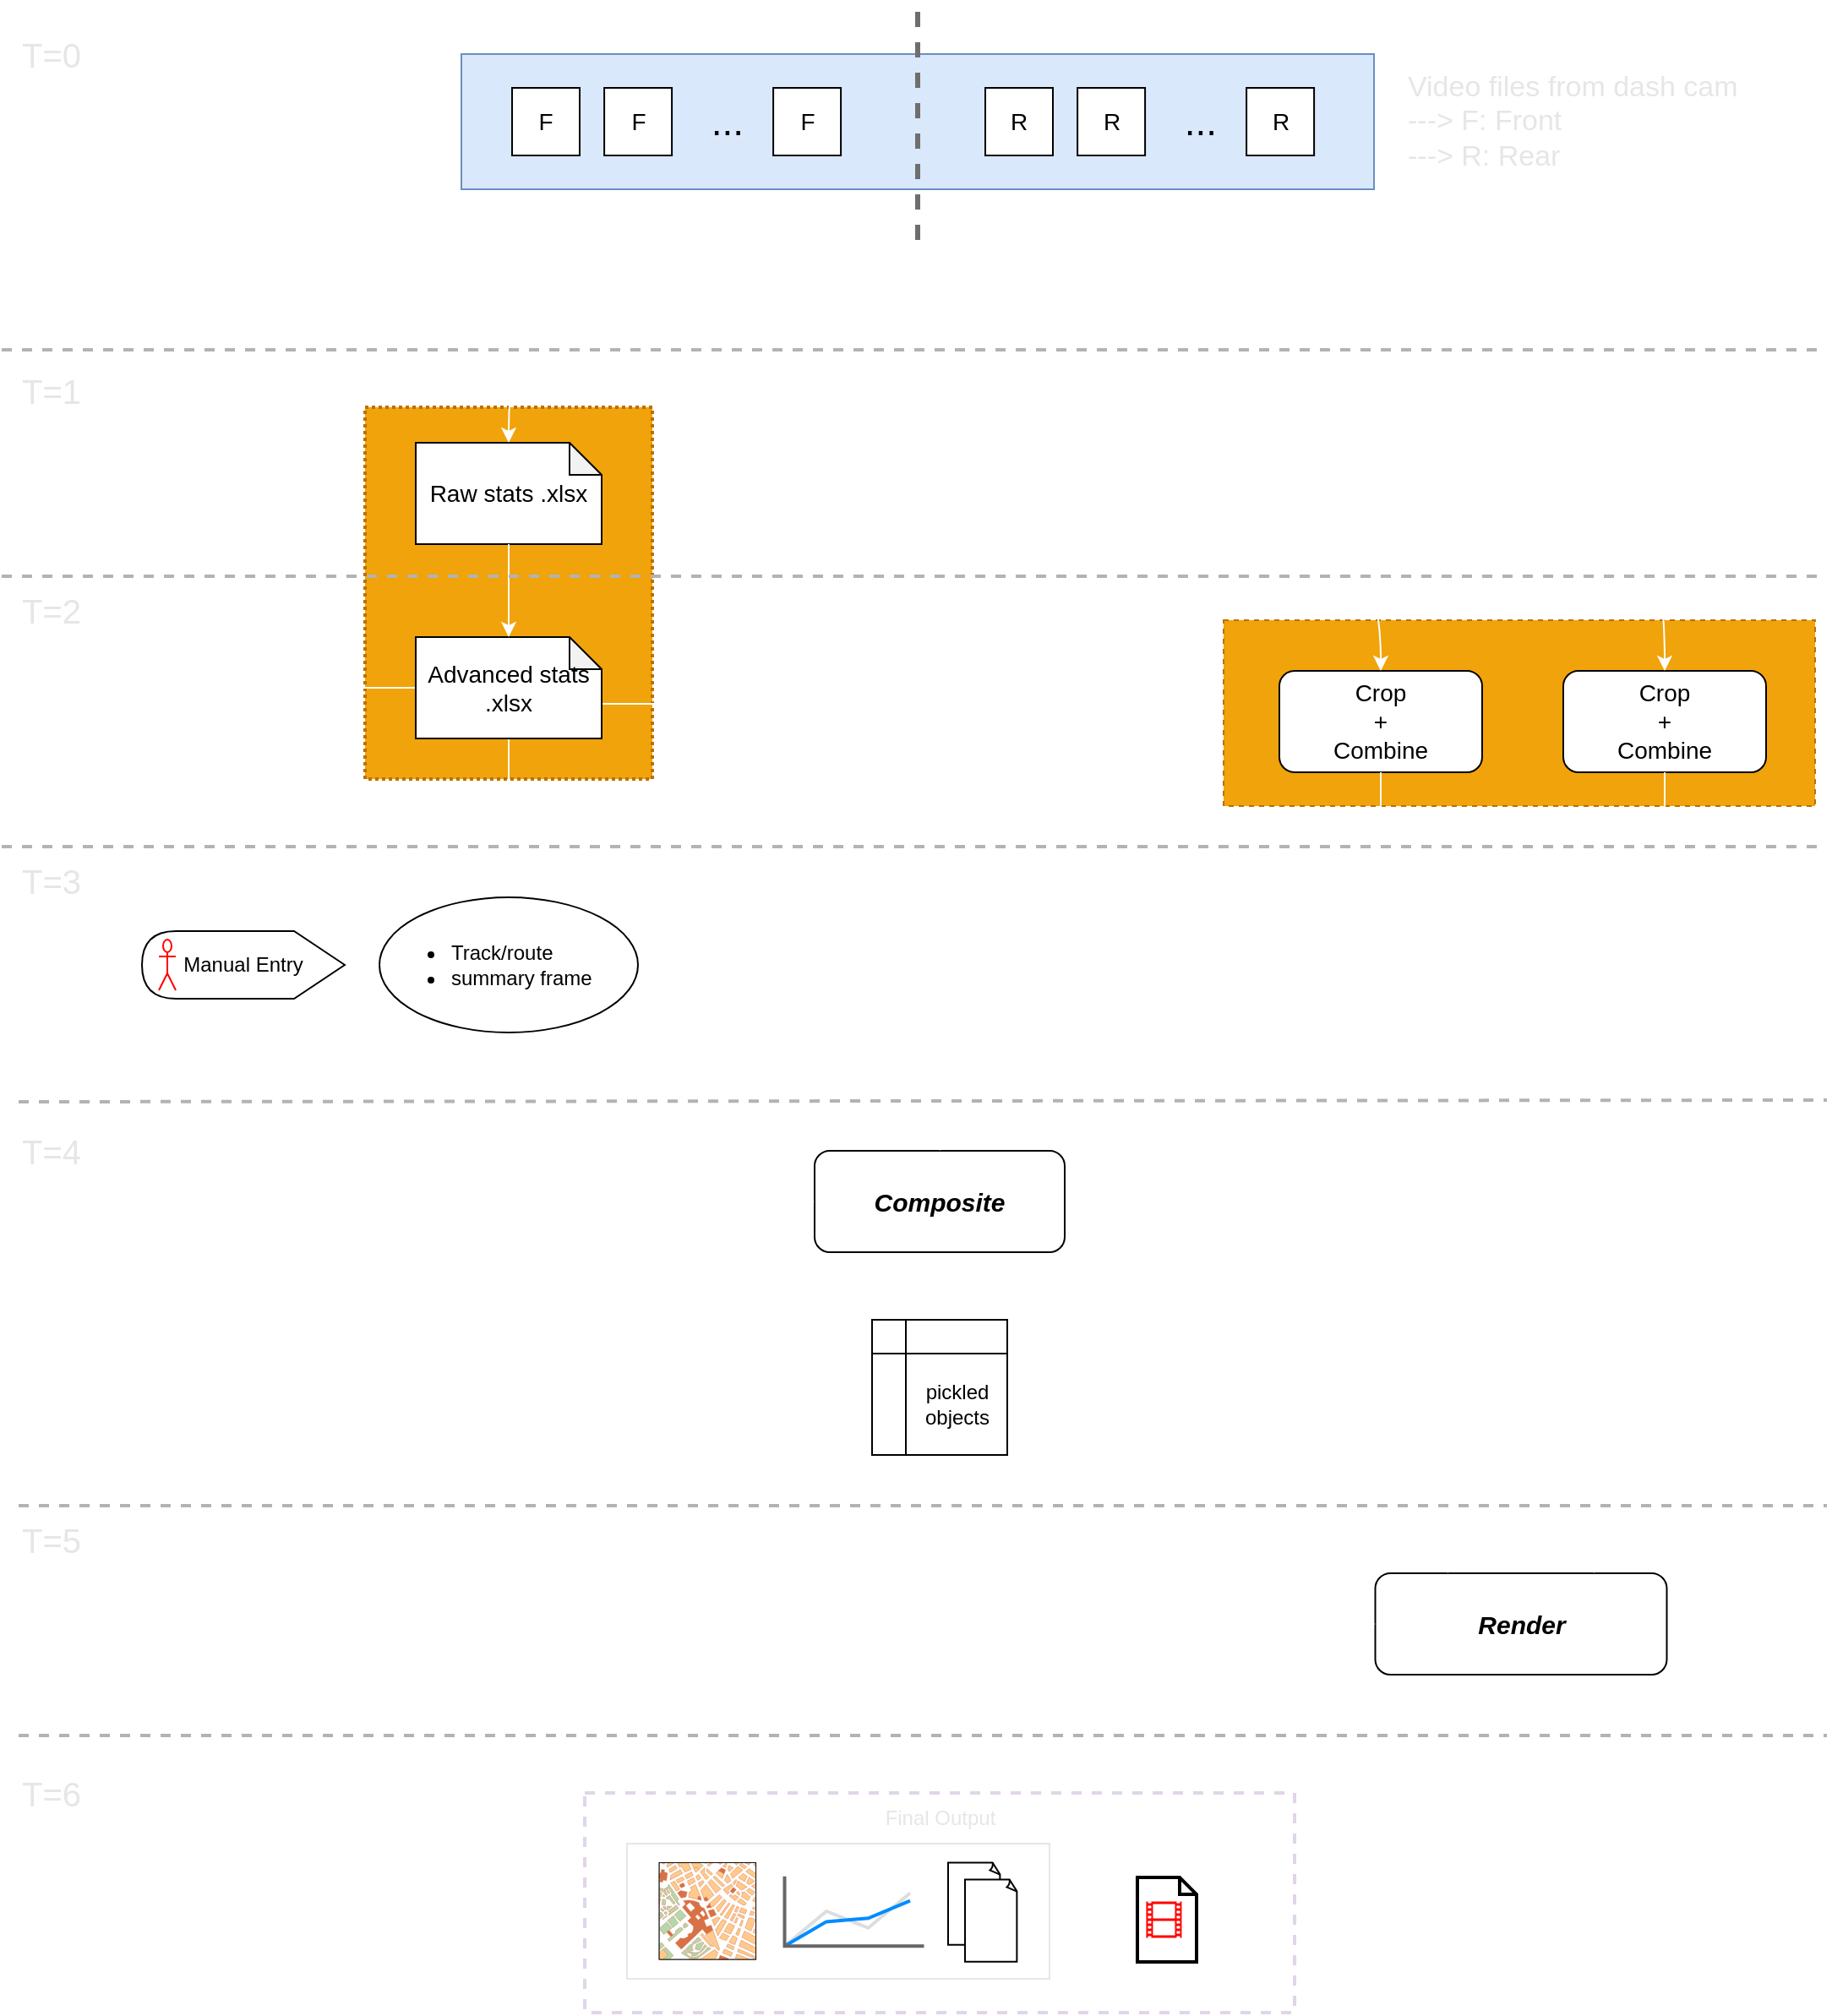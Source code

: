 <mxfile version="21.2.8" type="device">
  <diagram name="Page-1" id="l4y-kDei2tmoafHFxKMp">
    <mxGraphModel dx="1363" dy="963" grid="1" gridSize="10" guides="1" tooltips="1" connect="1" arrows="1" fold="1" page="1" pageScale="1" pageWidth="1100" pageHeight="850" math="0" shadow="0">
      <root>
        <mxCell id="0" />
        <mxCell id="1" parent="0" />
        <mxCell id="tGr_GXakpZLswDzLGJyV-87" value="" style="rounded=0;whiteSpace=wrap;html=1;dashed=1;strokeWidth=2;fillColor=none;strokeColor=#E1D5E7;" parent="1" vertex="1">
          <mxGeometry x="355" y="1060" width="420" height="130" as="geometry" />
        </mxCell>
        <mxCell id="tGr_GXakpZLswDzLGJyV-27" value="" style="shape=curlyBracket;whiteSpace=wrap;html=1;rounded=1;labelPosition=left;verticalLabelPosition=middle;align=right;verticalAlign=middle;rotation=-90;strokeColor=#FFFFFF;" parent="1" vertex="1">
          <mxGeometry x="402" y="21" width="20" height="220" as="geometry" />
        </mxCell>
        <mxCell id="tGr_GXakpZLswDzLGJyV-1" value="" style="rounded=0;whiteSpace=wrap;html=1;fillColor=#dae8fc;strokeColor=#6c8ebf;" parent="1" vertex="1">
          <mxGeometry x="282" y="31" width="540" height="80" as="geometry" />
        </mxCell>
        <mxCell id="tGr_GXakpZLswDzLGJyV-6" value="" style="group" parent="1" vertex="1" connectable="0">
          <mxGeometry x="312" y="51" width="200" height="40" as="geometry" />
        </mxCell>
        <mxCell id="tGr_GXakpZLswDzLGJyV-2" value="" style="whiteSpace=wrap;html=1;aspect=fixed;" parent="tGr_GXakpZLswDzLGJyV-6" vertex="1">
          <mxGeometry width="40" height="40" as="geometry" />
        </mxCell>
        <mxCell id="tGr_GXakpZLswDzLGJyV-3" value="" style="whiteSpace=wrap;html=1;aspect=fixed;" parent="tGr_GXakpZLswDzLGJyV-6" vertex="1">
          <mxGeometry x="54.545" width="40" height="40" as="geometry" />
        </mxCell>
        <mxCell id="tGr_GXakpZLswDzLGJyV-4" value="" style="whiteSpace=wrap;html=1;aspect=fixed;" parent="tGr_GXakpZLswDzLGJyV-6" vertex="1">
          <mxGeometry x="154.545" width="40" height="40" as="geometry" />
        </mxCell>
        <mxCell id="tGr_GXakpZLswDzLGJyV-5" value="&lt;font style=&quot;font-size: 23px;&quot;&gt;...&lt;/font&gt;" style="text;html=1;strokeColor=none;fillColor=none;align=center;verticalAlign=middle;whiteSpace=wrap;rounded=0;" parent="tGr_GXakpZLswDzLGJyV-6" vertex="1">
          <mxGeometry x="100" y="8" width="54.545" height="24" as="geometry" />
        </mxCell>
        <mxCell id="tGr_GXakpZLswDzLGJyV-13" value="&lt;font style=&quot;font-size: 14px;&quot;&gt;F&lt;/font&gt;" style="text;html=1;strokeColor=none;fillColor=none;align=center;verticalAlign=middle;whiteSpace=wrap;rounded=0;" parent="tGr_GXakpZLswDzLGJyV-6" vertex="1">
          <mxGeometry x="-10" y="5" width="60" height="30" as="geometry" />
        </mxCell>
        <mxCell id="tGr_GXakpZLswDzLGJyV-14" value="&lt;font style=&quot;font-size: 14px;&quot;&gt;F&lt;/font&gt;" style="text;html=1;strokeColor=none;fillColor=none;align=center;verticalAlign=middle;whiteSpace=wrap;rounded=0;" parent="tGr_GXakpZLswDzLGJyV-6" vertex="1">
          <mxGeometry x="44.55" y="5" width="60" height="30" as="geometry" />
        </mxCell>
        <mxCell id="tGr_GXakpZLswDzLGJyV-15" value="&lt;font style=&quot;font-size: 14px;&quot;&gt;F&lt;/font&gt;" style="text;html=1;strokeColor=none;fillColor=none;align=center;verticalAlign=middle;whiteSpace=wrap;rounded=0;" parent="tGr_GXakpZLswDzLGJyV-6" vertex="1">
          <mxGeometry x="144.55" y="5" width="60" height="30" as="geometry" />
        </mxCell>
        <mxCell id="tGr_GXakpZLswDzLGJyV-12" value="" style="endArrow=none;dashed=1;html=1;rounded=0;strokeWidth=3;strokeColor=#6E6E6E;" parent="1" edge="1">
          <mxGeometry width="50" height="50" relative="1" as="geometry">
            <mxPoint x="552" y="141" as="sourcePoint" />
            <mxPoint x="552" y="1" as="targetPoint" />
          </mxGeometry>
        </mxCell>
        <mxCell id="tGr_GXakpZLswDzLGJyV-17" value="" style="group" parent="1" vertex="1" connectable="0">
          <mxGeometry x="592" y="51" width="200" height="40" as="geometry" />
        </mxCell>
        <mxCell id="tGr_GXakpZLswDzLGJyV-18" value="" style="whiteSpace=wrap;html=1;aspect=fixed;" parent="tGr_GXakpZLswDzLGJyV-17" vertex="1">
          <mxGeometry width="40" height="40" as="geometry" />
        </mxCell>
        <mxCell id="tGr_GXakpZLswDzLGJyV-19" value="" style="whiteSpace=wrap;html=1;aspect=fixed;" parent="tGr_GXakpZLswDzLGJyV-17" vertex="1">
          <mxGeometry x="54.545" width="40" height="40" as="geometry" />
        </mxCell>
        <mxCell id="tGr_GXakpZLswDzLGJyV-20" value="" style="whiteSpace=wrap;html=1;aspect=fixed;" parent="tGr_GXakpZLswDzLGJyV-17" vertex="1">
          <mxGeometry x="154.545" width="40" height="40" as="geometry" />
        </mxCell>
        <mxCell id="tGr_GXakpZLswDzLGJyV-21" value="&lt;font style=&quot;font-size: 23px;&quot;&gt;...&lt;/font&gt;" style="text;html=1;strokeColor=none;fillColor=none;align=center;verticalAlign=middle;whiteSpace=wrap;rounded=0;" parent="tGr_GXakpZLswDzLGJyV-17" vertex="1">
          <mxGeometry x="100" y="8" width="54.545" height="24" as="geometry" />
        </mxCell>
        <mxCell id="tGr_GXakpZLswDzLGJyV-22" value="&lt;font style=&quot;font-size: 14px;&quot;&gt;R&lt;/font&gt;" style="text;html=1;strokeColor=none;fillColor=none;align=center;verticalAlign=middle;whiteSpace=wrap;rounded=0;" parent="tGr_GXakpZLswDzLGJyV-17" vertex="1">
          <mxGeometry x="-10" y="5" width="60" height="30" as="geometry" />
        </mxCell>
        <mxCell id="tGr_GXakpZLswDzLGJyV-23" value="&lt;font style=&quot;font-size: 14px;&quot;&gt;R&lt;/font&gt;" style="text;html=1;strokeColor=none;fillColor=none;align=center;verticalAlign=middle;whiteSpace=wrap;rounded=0;" parent="tGr_GXakpZLswDzLGJyV-17" vertex="1">
          <mxGeometry x="44.55" y="5" width="60" height="30" as="geometry" />
        </mxCell>
        <mxCell id="tGr_GXakpZLswDzLGJyV-24" value="&lt;font style=&quot;font-size: 14px;&quot;&gt;R&lt;/font&gt;" style="text;html=1;strokeColor=none;fillColor=none;align=center;verticalAlign=middle;whiteSpace=wrap;rounded=0;" parent="tGr_GXakpZLswDzLGJyV-17" vertex="1">
          <mxGeometry x="144.55" y="5" width="60" height="30" as="geometry" />
        </mxCell>
        <mxCell id="tGr_GXakpZLswDzLGJyV-28" value="" style="shape=curlyBracket;whiteSpace=wrap;html=1;rounded=1;labelPosition=left;verticalLabelPosition=middle;align=right;verticalAlign=middle;rotation=-90;strokeColor=#FFFFFF;" parent="1" vertex="1">
          <mxGeometry x="682" y="21" width="20" height="220" as="geometry" />
        </mxCell>
        <mxCell id="tGr_GXakpZLswDzLGJyV-69" style="edgeStyle=orthogonalEdgeStyle;rounded=0;orthogonalLoop=1;jettySize=auto;html=1;exitX=0.5;exitY=1;exitDx=0;exitDy=0;entryX=0.5;entryY=0;entryDx=0;entryDy=0;strokeColor=#FFFFFF;" parent="1" source="tGr_GXakpZLswDzLGJyV-29" target="tGr_GXakpZLswDzLGJyV-68" edge="1">
          <mxGeometry relative="1" as="geometry" />
        </mxCell>
        <mxCell id="tGr_GXakpZLswDzLGJyV-29" value="&lt;font style=&quot;font-size: 15px;&quot;&gt;&lt;i&gt;&lt;b&gt;Composite&lt;/b&gt;&lt;/i&gt;&lt;/font&gt;" style="rounded=1;whiteSpace=wrap;html=1;" parent="1" vertex="1">
          <mxGeometry x="491" y="680" width="148" height="60" as="geometry" />
        </mxCell>
        <mxCell id="tGr_GXakpZLswDzLGJyV-26" value="" style="rounded=0;whiteSpace=wrap;html=1;dashed=1;strokeWidth=2;dashPattern=1 1;fillColor=#f0a30a;strokeColor=#BD7000;fontColor=#000000;" parent="1" vertex="1">
          <mxGeometry x="225" y="240" width="170" height="220" as="geometry" />
        </mxCell>
        <mxCell id="tGr_GXakpZLswDzLGJyV-31" value="&lt;font style=&quot;font-size: 14px;&quot;&gt;Raw stats .xlsx&lt;/font&gt;" style="shape=note;whiteSpace=wrap;html=1;backgroundOutline=1;darkOpacity=0.05;size=19;" parent="1" vertex="1">
          <mxGeometry x="255" y="261" width="110" height="60" as="geometry" />
        </mxCell>
        <mxCell id="tGr_GXakpZLswDzLGJyV-42" style="edgeStyle=orthogonalEdgeStyle;orthogonalLoop=1;jettySize=auto;html=1;exitX=0;exitY=0;exitDx=110;exitDy=39.5;exitPerimeter=0;rounded=1;strokeColor=#FFFFFF;" parent="1" source="tGr_GXakpZLswDzLGJyV-32" target="tGr_GXakpZLswDzLGJyV-29" edge="1">
          <mxGeometry relative="1" as="geometry" />
        </mxCell>
        <mxCell id="tGr_GXakpZLswDzLGJyV-43" style="edgeStyle=orthogonalEdgeStyle;rounded=0;orthogonalLoop=1;jettySize=auto;html=1;exitX=0.5;exitY=1;exitDx=0;exitDy=0;exitPerimeter=0;entryX=0.5;entryY=0;entryDx=0;entryDy=0;strokeColor=#FFFFFF;" parent="1" source="tGr_GXakpZLswDzLGJyV-32" target="tGr_GXakpZLswDzLGJyV-46" edge="1">
          <mxGeometry relative="1" as="geometry">
            <mxPoint x="310" y="540" as="targetPoint" />
          </mxGeometry>
        </mxCell>
        <mxCell id="i82FXd8vhtPboPtA0hfp-1" style="edgeStyle=orthogonalEdgeStyle;rounded=1;orthogonalLoop=1;jettySize=auto;html=1;exitX=0;exitY=0.5;exitDx=0;exitDy=0;exitPerimeter=0;entryX=0;entryY=0.5;entryDx=0;entryDy=0;strokeColor=#FFFFFF;" edge="1" parent="1" source="tGr_GXakpZLswDzLGJyV-32" target="tGr_GXakpZLswDzLGJyV-33">
          <mxGeometry relative="1" as="geometry">
            <Array as="points">
              <mxPoint x="80" y="406" />
              <mxPoint x="80" y="1130" />
            </Array>
          </mxGeometry>
        </mxCell>
        <mxCell id="tGr_GXakpZLswDzLGJyV-32" value="&lt;font style=&quot;font-size: 14px;&quot;&gt;Advanced stats .xlsx&lt;/font&gt;" style="shape=note;whiteSpace=wrap;html=1;backgroundOutline=1;darkOpacity=0.05;size=19;" parent="1" vertex="1">
          <mxGeometry x="255" y="376" width="110" height="60" as="geometry" />
        </mxCell>
        <mxCell id="tGr_GXakpZLswDzLGJyV-35" style="edgeStyle=orthogonalEdgeStyle;rounded=0;orthogonalLoop=1;jettySize=auto;html=1;exitX=0.5;exitY=1;exitDx=0;exitDy=0;exitPerimeter=0;entryX=0.5;entryY=0;entryDx=0;entryDy=0;entryPerimeter=0;strokeColor=#FFFFFF;" parent="1" source="tGr_GXakpZLswDzLGJyV-31" target="tGr_GXakpZLswDzLGJyV-32" edge="1">
          <mxGeometry relative="1" as="geometry" />
        </mxCell>
        <mxCell id="tGr_GXakpZLswDzLGJyV-39" style="edgeStyle=orthogonalEdgeStyle;orthogonalLoop=1;jettySize=auto;html=1;exitX=0.5;exitY=1;exitDx=0;exitDy=0;entryX=0;entryY=0.5;entryDx=0;entryDy=0;rounded=1;strokeColor=#FFFFFF;" parent="1" source="tGr_GXakpZLswDzLGJyV-46" target="tGr_GXakpZLswDzLGJyV-29" edge="1">
          <mxGeometry relative="1" as="geometry">
            <mxPoint x="273" y="600" as="sourcePoint" />
            <mxPoint x="388" y="710" as="targetPoint" />
          </mxGeometry>
        </mxCell>
        <mxCell id="tGr_GXakpZLswDzLGJyV-34" style="edgeStyle=orthogonalEdgeStyle;orthogonalLoop=1;jettySize=auto;html=1;exitX=0.1;exitY=0.5;exitDx=0;exitDy=0;exitPerimeter=0;entryX=0.5;entryY=0;entryDx=0;entryDy=0;entryPerimeter=0;curved=1;strokeColor=#FFFFFF;" parent="1" source="tGr_GXakpZLswDzLGJyV-27" target="tGr_GXakpZLswDzLGJyV-31" edge="1">
          <mxGeometry relative="1" as="geometry">
            <mxPoint x="309" y="168.0" as="sourcePoint" />
            <Array as="points">
              <mxPoint x="412" y="168" />
              <mxPoint x="310" y="168" />
            </Array>
          </mxGeometry>
        </mxCell>
        <mxCell id="tGr_GXakpZLswDzLGJyV-46" value="&lt;ul&gt;&lt;li&gt;Track/route&lt;/li&gt;&lt;li style=&quot;&quot;&gt;summary frame&lt;/li&gt;&lt;/ul&gt;" style="ellipse;whiteSpace=wrap;html=1;align=left;" parent="1" vertex="1">
          <mxGeometry x="233.5" y="530" width="153" height="80" as="geometry" />
        </mxCell>
        <mxCell id="tGr_GXakpZLswDzLGJyV-59" style="edgeStyle=orthogonalEdgeStyle;rounded=0;orthogonalLoop=1;jettySize=auto;html=1;exitX=0;exitY=0.5;exitDx=0;exitDy=0;exitPerimeter=0;entryX=0;entryY=0.5;entryDx=0;entryDy=0;strokeColor=#FFFFFF;" parent="1" source="tGr_GXakpZLswDzLGJyV-58" target="tGr_GXakpZLswDzLGJyV-46" edge="1">
          <mxGeometry relative="1" as="geometry" />
        </mxCell>
        <mxCell id="tGr_GXakpZLswDzLGJyV-58" value="Manual Entry" style="shape=display;whiteSpace=wrap;html=1;flipH=1;size=0.25;" parent="1" vertex="1">
          <mxGeometry x="93" y="550" width="120" height="40" as="geometry" />
        </mxCell>
        <mxCell id="tGr_GXakpZLswDzLGJyV-54" value="" style="shape=umlActor;verticalLabelPosition=bottom;verticalAlign=top;html=1;outlineConnect=0;strokeColor=#FF0000;" parent="1" vertex="1">
          <mxGeometry x="103" y="555" width="10" height="30" as="geometry" />
        </mxCell>
        <mxCell id="tGr_GXakpZLswDzLGJyV-64" value="" style="group;fillColor=none;" parent="1" vertex="1" connectable="0">
          <mxGeometry x="733" y="356" width="350" height="130" as="geometry" />
        </mxCell>
        <mxCell id="tGr_GXakpZLswDzLGJyV-63" value="" style="rounded=0;whiteSpace=wrap;html=1;dashed=1;fillColor=#f0a30a;strokeColor=#BD7000;fontColor=#000000;" parent="tGr_GXakpZLswDzLGJyV-64" vertex="1">
          <mxGeometry y="10" width="350" height="110" as="geometry" />
        </mxCell>
        <mxCell id="tGr_GXakpZLswDzLGJyV-61" value="&lt;font style=&quot;font-size: 14px;&quot;&gt;Crop&lt;br&gt;+&lt;br&gt;Combine&lt;/font&gt;" style="rounded=1;whiteSpace=wrap;html=1;" parent="tGr_GXakpZLswDzLGJyV-64" vertex="1">
          <mxGeometry x="201" y="40" width="120" height="60" as="geometry" />
        </mxCell>
        <mxCell id="tGr_GXakpZLswDzLGJyV-62" value="&lt;font style=&quot;font-size: 14px;&quot;&gt;Crop&lt;br&gt;+&lt;br&gt;Combine&lt;/font&gt;" style="rounded=1;whiteSpace=wrap;html=1;" parent="tGr_GXakpZLswDzLGJyV-64" vertex="1">
          <mxGeometry x="33" y="40" width="120" height="60" as="geometry" />
        </mxCell>
        <mxCell id="tGr_GXakpZLswDzLGJyV-65" style="edgeStyle=orthogonalEdgeStyle;orthogonalLoop=1;jettySize=auto;html=1;exitX=0.1;exitY=0.5;exitDx=0;exitDy=0;exitPerimeter=0;curved=1;entryX=0.5;entryY=0;entryDx=0;entryDy=0;strokeColor=#FFFFFF;" parent="1" source="tGr_GXakpZLswDzLGJyV-28" target="tGr_GXakpZLswDzLGJyV-61" edge="1">
          <mxGeometry relative="1" as="geometry">
            <Array as="points">
              <mxPoint x="692" y="210" />
              <mxPoint x="994" y="210" />
            </Array>
          </mxGeometry>
        </mxCell>
        <mxCell id="tGr_GXakpZLswDzLGJyV-66" style="edgeStyle=orthogonalEdgeStyle;orthogonalLoop=1;jettySize=auto;html=1;exitX=0.1;exitY=0.5;exitDx=0;exitDy=0;exitPerimeter=0;entryX=0.5;entryY=0;entryDx=0;entryDy=0;curved=1;strokeColor=#FFFFFF;" parent="1" source="tGr_GXakpZLswDzLGJyV-27" target="tGr_GXakpZLswDzLGJyV-62" edge="1">
          <mxGeometry relative="1" as="geometry">
            <Array as="points">
              <mxPoint x="412" y="240" />
              <mxPoint x="826" y="240" />
            </Array>
          </mxGeometry>
        </mxCell>
        <mxCell id="tGr_GXakpZLswDzLGJyV-102" style="edgeStyle=orthogonalEdgeStyle;rounded=1;orthogonalLoop=1;jettySize=auto;html=1;exitX=0.5;exitY=1;exitDx=0;exitDy=0;entryX=0.985;entryY=0.658;entryDx=0;entryDy=0;entryPerimeter=0;strokeColor=#FFFFFF;" parent="1" source="tGr_GXakpZLswDzLGJyV-67" target="tGr_GXakpZLswDzLGJyV-79" edge="1">
          <mxGeometry relative="1" as="geometry" />
        </mxCell>
        <mxCell id="tGr_GXakpZLswDzLGJyV-67" value="&lt;font style=&quot;font-size: 15px;&quot;&gt;&lt;i&gt;&lt;b&gt;Render&lt;/b&gt;&lt;/i&gt;&lt;/font&gt;" style="rounded=1;whiteSpace=wrap;html=1;" parent="1" vertex="1">
          <mxGeometry x="822.75" y="930" width="172.5" height="60" as="geometry" />
        </mxCell>
        <mxCell id="tGr_GXakpZLswDzLGJyV-72" style="edgeStyle=orthogonalEdgeStyle;rounded=1;orthogonalLoop=1;jettySize=auto;html=1;exitX=0.5;exitY=1;exitDx=0;exitDy=0;entryX=0;entryY=0.5;entryDx=0;entryDy=0;strokeColor=#FFFFFF;" parent="1" source="tGr_GXakpZLswDzLGJyV-68" target="tGr_GXakpZLswDzLGJyV-67" edge="1">
          <mxGeometry relative="1" as="geometry">
            <Array as="points">
              <mxPoint x="566" y="960" />
            </Array>
          </mxGeometry>
        </mxCell>
        <mxCell id="tGr_GXakpZLswDzLGJyV-68" value="" style="shape=internalStorage;whiteSpace=wrap;html=1;backgroundOutline=1;" parent="1" vertex="1">
          <mxGeometry x="525" y="780" width="80" height="80" as="geometry" />
        </mxCell>
        <mxCell id="tGr_GXakpZLswDzLGJyV-70" style="edgeStyle=orthogonalEdgeStyle;orthogonalLoop=1;jettySize=auto;html=1;exitX=0.5;exitY=1;exitDx=0;exitDy=0;entryX=0.25;entryY=0;entryDx=0;entryDy=0;rounded=1;strokeColor=#FFFFFF;" parent="1" source="tGr_GXakpZLswDzLGJyV-62" target="tGr_GXakpZLswDzLGJyV-67" edge="1">
          <mxGeometry relative="1" as="geometry">
            <Array as="points">
              <mxPoint x="826" y="530" />
              <mxPoint x="866" y="530" />
            </Array>
          </mxGeometry>
        </mxCell>
        <mxCell id="tGr_GXakpZLswDzLGJyV-71" style="edgeStyle=orthogonalEdgeStyle;orthogonalLoop=1;jettySize=auto;html=1;exitX=0.5;exitY=1;exitDx=0;exitDy=0;entryX=0.75;entryY=0;entryDx=0;entryDy=0;rounded=1;strokeColor=#FFFFFF;" parent="1" source="tGr_GXakpZLswDzLGJyV-61" target="tGr_GXakpZLswDzLGJyV-67" edge="1">
          <mxGeometry relative="1" as="geometry">
            <Array as="points">
              <mxPoint x="994" y="530" />
              <mxPoint x="952" y="530" />
            </Array>
          </mxGeometry>
        </mxCell>
        <mxCell id="tGr_GXakpZLswDzLGJyV-81" value="" style="group" parent="1" vertex="1" connectable="0">
          <mxGeometry x="682" y="1110" width="35" height="50" as="geometry" />
        </mxCell>
        <mxCell id="tGr_GXakpZLswDzLGJyV-79" value="" style="html=1;verticalLabelPosition=bottom;align=center;labelBackgroundColor=#ffffff;verticalAlign=top;strokeWidth=2;strokeColor=#000000;shadow=0;dashed=0;shape=mxgraph.ios7.icons.document;" parent="tGr_GXakpZLswDzLGJyV-81" vertex="1">
          <mxGeometry width="35" height="50" as="geometry" />
        </mxCell>
        <mxCell id="tGr_GXakpZLswDzLGJyV-77" value="" style="sketch=0;aspect=fixed;pointerEvents=1;shadow=0;dashed=0;html=1;strokeColor=none;labelPosition=center;verticalLabelPosition=bottom;verticalAlign=top;align=center;fillColor=#FF0000;shape=mxgraph.mscae.general.video" parent="tGr_GXakpZLswDzLGJyV-81" vertex="1">
          <mxGeometry x="5.214" y="14.286" width="21" height="21.429" as="geometry" />
        </mxCell>
        <mxCell id="tGr_GXakpZLswDzLGJyV-103" value="" style="endArrow=none;html=1;rounded=0;strokeColor=#B3B3B3;strokeWidth=2;dashed=1;" parent="1" edge="1">
          <mxGeometry width="50" height="50" relative="1" as="geometry">
            <mxPoint x="10" y="340" as="sourcePoint" />
            <mxPoint x="1090" y="340" as="targetPoint" />
          </mxGeometry>
        </mxCell>
        <mxCell id="tGr_GXakpZLswDzLGJyV-104" value="" style="endArrow=none;html=1;rounded=0;strokeColor=#B3B3B3;strokeWidth=2;dashed=1;" parent="1" edge="1">
          <mxGeometry width="50" height="50" relative="1" as="geometry">
            <mxPoint x="10" y="500" as="sourcePoint" />
            <mxPoint x="1090" y="500" as="targetPoint" />
          </mxGeometry>
        </mxCell>
        <mxCell id="tGr_GXakpZLswDzLGJyV-105" value="" style="endArrow=none;html=1;rounded=0;strokeColor=#B3B3B3;strokeWidth=2;dashed=1;" parent="1" edge="1">
          <mxGeometry width="50" height="50" relative="1" as="geometry">
            <mxPoint x="20" y="651" as="sourcePoint" />
            <mxPoint x="1090" y="650" as="targetPoint" />
          </mxGeometry>
        </mxCell>
        <mxCell id="tGr_GXakpZLswDzLGJyV-107" value="" style="endArrow=none;html=1;rounded=0;strokeColor=#B3B3B3;strokeWidth=2;dashed=1;" parent="1" edge="1">
          <mxGeometry width="50" height="50" relative="1" as="geometry">
            <mxPoint x="20" y="890" as="sourcePoint" />
            <mxPoint x="1090" y="890" as="targetPoint" />
          </mxGeometry>
        </mxCell>
        <mxCell id="tGr_GXakpZLswDzLGJyV-108" value="" style="endArrow=none;html=1;rounded=0;strokeColor=#B3B3B3;strokeWidth=2;dashed=1;" parent="1" edge="1">
          <mxGeometry width="50" height="50" relative="1" as="geometry">
            <mxPoint x="20" y="1026" as="sourcePoint" />
            <mxPoint x="1090" y="1026" as="targetPoint" />
          </mxGeometry>
        </mxCell>
        <mxCell id="i82FXd8vhtPboPtA0hfp-2" value="" style="group" vertex="1" connectable="0" parent="1">
          <mxGeometry x="380" y="1090" width="259" height="80" as="geometry" />
        </mxCell>
        <mxCell id="tGr_GXakpZLswDzLGJyV-33" value="" style="rounded=0;whiteSpace=wrap;html=1;fillColor=none;strokeColor=#E6E6E6;" parent="i82FXd8vhtPboPtA0hfp-2" vertex="1">
          <mxGeometry width="250" height="80" as="geometry" />
        </mxCell>
        <mxCell id="tGr_GXakpZLswDzLGJyV-89" value="" style="verticalLabelPosition=bottom;shadow=0;dashed=0;align=center;html=1;verticalAlign=top;strokeWidth=1;shape=mxgraph.mockup.graphics.lineChart;strokeColor=none;strokeColor2=#666666;strokeColor3=#008cff;strokeColor4=#dddddd;" parent="i82FXd8vhtPboPtA0hfp-2" vertex="1">
          <mxGeometry x="93.25" y="19.38" width="82.5" height="41.25" as="geometry" />
        </mxCell>
        <mxCell id="tGr_GXakpZLswDzLGJyV-90" value="" style="verticalLabelPosition=bottom;shadow=0;dashed=0;align=center;html=1;verticalAlign=top;strokeWidth=1;shape=mxgraph.mockup.misc.map;" parent="i82FXd8vhtPboPtA0hfp-2" vertex="1">
          <mxGeometry x="19" y="11.25" width="57.5" height="57.5" as="geometry" />
        </mxCell>
        <mxCell id="i82FXd8vhtPboPtA0hfp-5" value="" style="group" vertex="1" connectable="0" parent="i82FXd8vhtPboPtA0hfp-2">
          <mxGeometry x="190" y="11.25" width="41" height="58.65" as="geometry" />
        </mxCell>
        <mxCell id="tGr_GXakpZLswDzLGJyV-73" value="" style="whiteSpace=wrap;html=1;shape=mxgraph.basic.document" parent="i82FXd8vhtPboPtA0hfp-5" vertex="1">
          <mxGeometry width="31" height="48.65" as="geometry" />
        </mxCell>
        <mxCell id="i82FXd8vhtPboPtA0hfp-4" value="" style="whiteSpace=wrap;html=1;shape=mxgraph.basic.document" vertex="1" parent="i82FXd8vhtPboPtA0hfp-5">
          <mxGeometry x="10" y="10" width="31" height="48.65" as="geometry" />
        </mxCell>
        <mxCell id="i82FXd8vhtPboPtA0hfp-3" value="Final Output" style="text;html=1;align=center;verticalAlign=middle;resizable=0;points=[];autosize=1;strokeColor=none;fillColor=none;fontColor=#E6E6E6;" vertex="1" parent="1">
          <mxGeometry x="520" y="1060" width="90" height="30" as="geometry" />
        </mxCell>
        <mxCell id="i82FXd8vhtPboPtA0hfp-6" value="" style="endArrow=none;html=1;rounded=0;strokeColor=#B3B3B3;strokeWidth=2;dashed=1;" edge="1" parent="1">
          <mxGeometry width="50" height="50" relative="1" as="geometry">
            <mxPoint x="10" y="206" as="sourcePoint" />
            <mxPoint x="1090" y="206" as="targetPoint" />
          </mxGeometry>
        </mxCell>
        <mxCell id="i82FXd8vhtPboPtA0hfp-8" value="pickled&lt;br&gt;objects" style="text;html=1;align=center;verticalAlign=middle;resizable=0;points=[];autosize=1;strokeColor=none;fillColor=none;" vertex="1" parent="1">
          <mxGeometry x="545" y="810" width="60" height="40" as="geometry" />
        </mxCell>
        <mxCell id="i82FXd8vhtPboPtA0hfp-10" value="&lt;font style=&quot;font-size: 17px;&quot;&gt;Video files from dash cam&lt;br&gt;---&amp;gt; F: Front&lt;br&gt;---&amp;gt; R: Rear&lt;br&gt;&lt;br&gt;&lt;/font&gt;" style="text;html=1;align=left;verticalAlign=middle;resizable=0;points=[];autosize=1;strokeColor=none;fillColor=none;fontColor=#E6E6E6;" vertex="1" parent="1">
          <mxGeometry x="840" y="31" width="220" height="100" as="geometry" />
        </mxCell>
        <mxCell id="i82FXd8vhtPboPtA0hfp-11" value="&lt;font style=&quot;font-size: 20px;&quot;&gt;T=0&lt;br style=&quot;font-size: 20px;&quot;&gt;&lt;/font&gt;" style="text;html=1;align=left;verticalAlign=middle;resizable=0;points=[];autosize=1;strokeColor=none;fillColor=none;fontSize=20;fontColor=#E6E6E6;" vertex="1" parent="1">
          <mxGeometry x="20" y="11" width="60" height="40" as="geometry" />
        </mxCell>
        <mxCell id="i82FXd8vhtPboPtA0hfp-12" value="&lt;font style=&quot;font-size: 20px;&quot;&gt;T=1&lt;br style=&quot;font-size: 20px;&quot;&gt;&lt;/font&gt;" style="text;html=1;align=left;verticalAlign=middle;resizable=0;points=[];autosize=1;strokeColor=none;fillColor=none;fontSize=20;fontColor=#E6E6E6;" vertex="1" parent="1">
          <mxGeometry x="20" y="210" width="60" height="40" as="geometry" />
        </mxCell>
        <mxCell id="i82FXd8vhtPboPtA0hfp-13" value="&lt;font style=&quot;font-size: 20px;&quot;&gt;T=2&lt;br style=&quot;font-size: 20px;&quot;&gt;&lt;/font&gt;" style="text;html=1;align=left;verticalAlign=middle;resizable=0;points=[];autosize=1;strokeColor=none;fillColor=none;fontSize=20;fontColor=#E6E6E6;" vertex="1" parent="1">
          <mxGeometry x="20" y="340" width="60" height="40" as="geometry" />
        </mxCell>
        <mxCell id="i82FXd8vhtPboPtA0hfp-14" value="&lt;font style=&quot;font-size: 20px;&quot;&gt;T=3&lt;br style=&quot;font-size: 20px;&quot;&gt;&lt;/font&gt;" style="text;html=1;align=left;verticalAlign=middle;resizable=0;points=[];autosize=1;strokeColor=none;fillColor=none;fontSize=20;fontColor=#E6E6E6;" vertex="1" parent="1">
          <mxGeometry x="20" y="500" width="60" height="40" as="geometry" />
        </mxCell>
        <mxCell id="i82FXd8vhtPboPtA0hfp-15" value="&lt;font style=&quot;font-size: 20px;&quot;&gt;T=4&lt;br style=&quot;font-size: 20px;&quot;&gt;&lt;/font&gt;" style="text;html=1;align=left;verticalAlign=middle;resizable=0;points=[];autosize=1;strokeColor=none;fillColor=none;fontSize=20;fontColor=#E6E6E6;" vertex="1" parent="1">
          <mxGeometry x="20" y="660" width="60" height="40" as="geometry" />
        </mxCell>
        <mxCell id="i82FXd8vhtPboPtA0hfp-16" value="&lt;font style=&quot;font-size: 20px;&quot;&gt;T=5&lt;br style=&quot;font-size: 20px;&quot;&gt;&lt;/font&gt;" style="text;html=1;align=left;verticalAlign=middle;resizable=0;points=[];autosize=1;strokeColor=none;fillColor=none;fontSize=20;fontColor=#E6E6E6;" vertex="1" parent="1">
          <mxGeometry x="20" y="890" width="60" height="40" as="geometry" />
        </mxCell>
        <mxCell id="i82FXd8vhtPboPtA0hfp-19" value="&lt;font style=&quot;font-size: 20px;&quot;&gt;T=6&lt;br style=&quot;font-size: 20px;&quot;&gt;&lt;/font&gt;" style="text;html=1;align=left;verticalAlign=middle;resizable=0;points=[];autosize=1;strokeColor=none;fillColor=none;fontSize=20;fontColor=#E6E6E6;" vertex="1" parent="1">
          <mxGeometry x="20" y="1040" width="60" height="40" as="geometry" />
        </mxCell>
      </root>
    </mxGraphModel>
  </diagram>
</mxfile>
